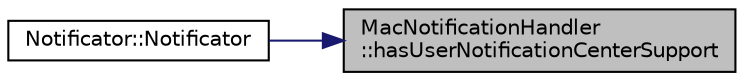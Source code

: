 digraph "MacNotificationHandler::hasUserNotificationCenterSupport"
{
 // LATEX_PDF_SIZE
  edge [fontname="Helvetica",fontsize="10",labelfontname="Helvetica",labelfontsize="10"];
  node [fontname="Helvetica",fontsize="10",shape=record];
  rankdir="RL";
  Node1 [label="MacNotificationHandler\l::hasUserNotificationCenterSupport",height=0.2,width=0.4,color="black", fillcolor="grey75", style="filled", fontcolor="black",tooltip=" "];
  Node1 -> Node2 [dir="back",color="midnightblue",fontsize="10",style="solid",fontname="Helvetica"];
  Node2 [label="Notificator::Notificator",height=0.2,width=0.4,color="black", fillcolor="white", style="filled",URL="$class_notificator.html#ac98c8b73d4e06ea85e9f58426c5c935d",tooltip=" "];
}
